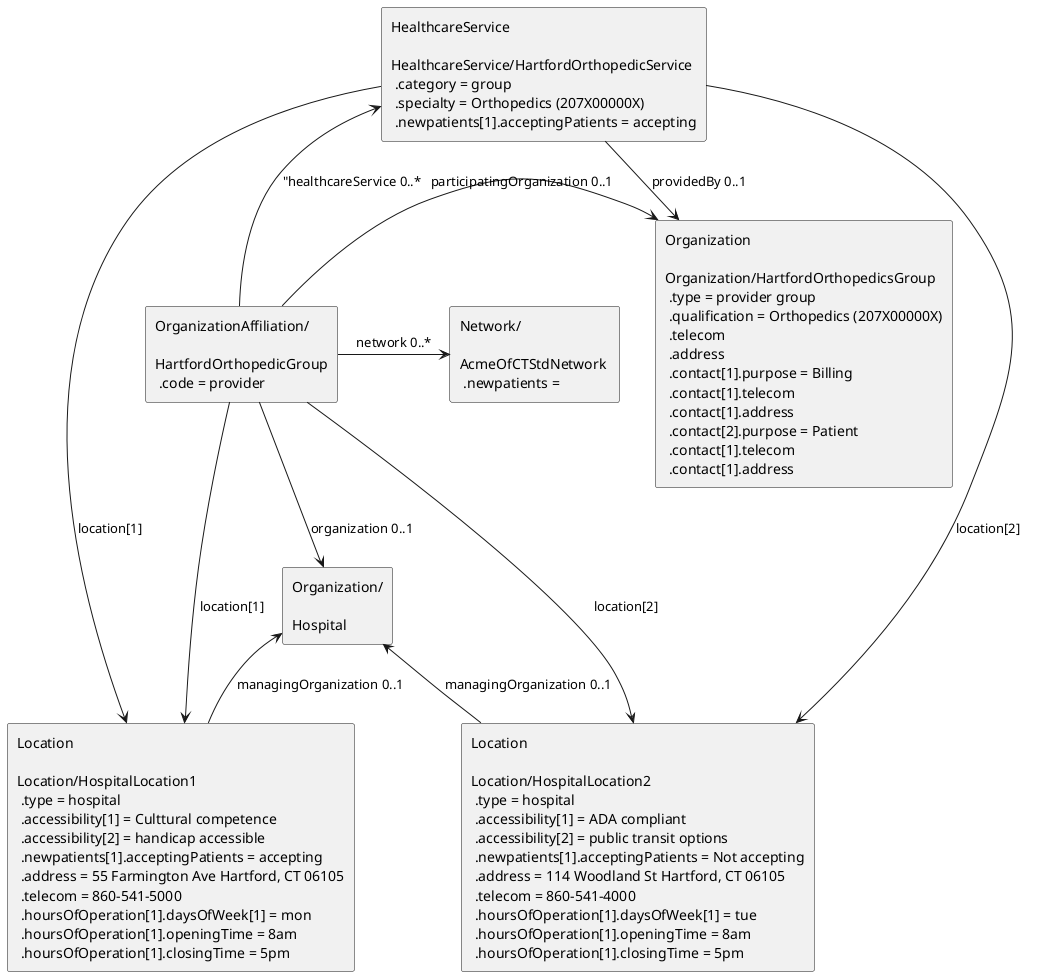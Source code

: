 @startuml

agent "OrganizationAffiliation/\n\nHartfordOrthopedicGroup\n .code = provider" as orgAff
agent "Network/\n\nAcmeOfCTStdNetwork \n .newpatients = " as network

agent org1 [
    Organization
    
    Organization/HartfordOrthopedicsGroup
     .type = provider group
     .qualification = Orthopedics (207X00000X)
     .telecom
     .address
     .contact[1].purpose = Billing
     .contact[1].telecom
     .contact[1].address
     .contact[2].purpose = Patient
     .contact[1].telecom
     .contact[1].address
]
agent "Organization/\n\nHospital" as org2

agent service [
    HealthcareService
    
    HealthcareService/HartfordOrthopedicService
     .category = group
     .specialty = Orthopedics (207X00000X)
     .newpatients[1].acceptingPatients = accepting
]
agent location1 [
    Location

    Location/HospitalLocation1
     .type = hospital
     .accessibility[1] = Culttural competence
     .accessibility[2] = handicap accessible
     .newpatients[1].acceptingPatients = accepting
     .address = 55 Farmington Ave Hartford, CT 06105
     .telecom = 860-541-5000
     .hoursOfOperation[1].daysOfWeek[1] = mon
     .hoursOfOperation[1].openingTime = 8am
     .hoursOfOperation[1].closingTime = 5pm
]
agent location2 [
    Location

    Location/HospitalLocation2
     .type = hospital
     .accessibility[1] = ADA compliant
     .accessibility[2] = public transit options
     .newpatients[1].acceptingPatients = Not accepting
     .address = 114 Woodland St Hartford, CT 06105
     .telecom = 860-541-4000
     .hoursOfOperation[1].daysOfWeek[1] = tue
     .hoursOfOperation[1].openingTime = 8am
     .hoursOfOperation[1].closingTime = 5pm 
]

orgAff -down-> org2: "organization 0..1"
orgAff -left-> org1: "participatingOrganization 0..1"
orgAff -right-> network: "network 0..*"
orgAff -down-> location1: "location[1]"
orgAff -down-> location2: "location[2]"
orgAff -up-> service: "healthcareService 0..*
service -down-> org1: "providedBy 0..1"
service -right-> location1: "location[1]"
service -right-> location2: "location[2]"
location1 -up-> org2: "managingOrganization 0..1"
location2 -up-> org2: "managingOrganization 0..1"


@enduml

